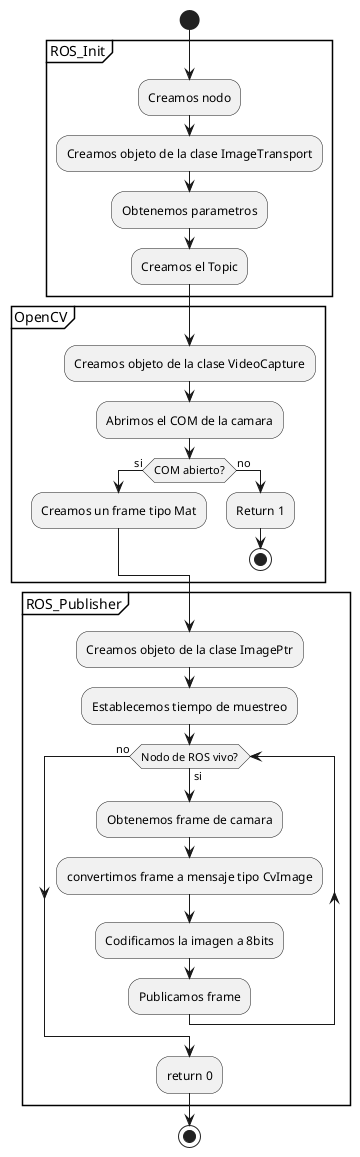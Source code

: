@startuml publisher
start
partition ROS_Init {
	:Creamos nodo;
	:Creamos objeto de la clase ImageTransport;
    :Obtenemos parametros;
    :Creamos el Topic;
    
}
partition OpenCV {
	:Creamos objeto de la clase VideoCapture;
    :Abrimos el COM de la camara;
    if (COM abierto?) then (si)
      :Creamos un frame tipo Mat;
    else (no)
      :Return 1;
    stop
    endif

}
partition ROS_Publisher {
    :Creamos objeto de la clase ImagePtr;
    :Establecemos tiempo de muestreo;
    while (Nodo de ROS vivo?) is (si)
      :Obtenemos frame de camara;
      :convertimos frame a mensaje tipo CvImage;
      :Codificamos la imagen a 8bits;
      :Publicamos frame;
    endwhile (no)
    :return 0;
}

stop
@enduml